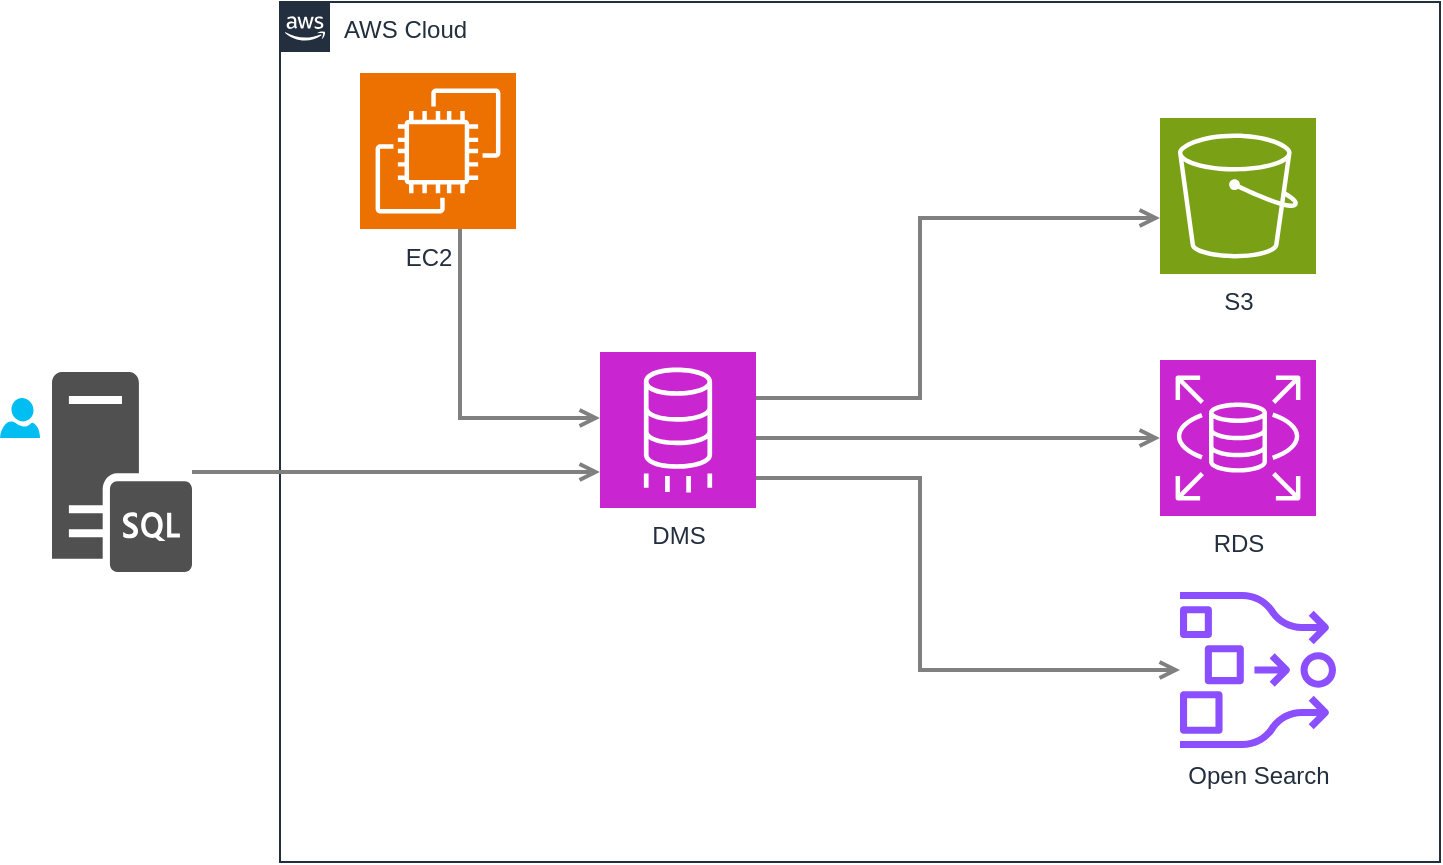 <mxfile version="24.7.13">
  <diagram id="Ht1M8jgEwFfnCIfOTk4-" name="Page-1">
    <mxGraphModel dx="1034" dy="1213" grid="1" gridSize="10" guides="1" tooltips="1" connect="1" arrows="1" fold="1" page="1" pageScale="1" pageWidth="1169" pageHeight="827" math="0" shadow="0">
      <root>
        <mxCell id="0" />
        <mxCell id="1" parent="0" />
        <mxCell id="UEzPUAAOIrF-is8g5C7q-154" value="AWS Cloud" style="points=[[0,0],[0.25,0],[0.5,0],[0.75,0],[1,0],[1,0.25],[1,0.5],[1,0.75],[1,1],[0.75,1],[0.5,1],[0.25,1],[0,1],[0,0.75],[0,0.5],[0,0.25]];outlineConnect=0;gradientColor=none;html=1;whiteSpace=wrap;fontSize=12;fontStyle=0;shape=mxgraph.aws4.group;grIcon=mxgraph.aws4.group_aws_cloud_alt;strokeColor=#232F3E;fillColor=none;verticalAlign=top;align=left;spacingLeft=30;fontColor=#232F3E;dashed=0;labelBackgroundColor=#ffffff;container=1;pointerEvents=0;collapsible=0;recursiveResize=0;" parent="1" vertex="1">
          <mxGeometry x="230" y="-800" width="580" height="430" as="geometry" />
        </mxCell>
        <mxCell id="THMmlgjIWGHWH_QUGkb_-8" style="edgeStyle=orthogonalEdgeStyle;rounded=0;orthogonalLoop=1;jettySize=auto;html=1;startArrow=none;startFill=0;endArrow=open;endFill=0;strokeColor=#808080;strokeWidth=2;" parent="UEzPUAAOIrF-is8g5C7q-154" source="0qYSSz2mVr8TLpbA-E0x-16" target="0qYSSz2mVr8TLpbA-E0x-15" edge="1">
          <mxGeometry relative="1" as="geometry">
            <Array as="points">
              <mxPoint x="90" y="208" />
            </Array>
            <mxPoint x="90" y="121" as="sourcePoint" />
            <mxPoint x="160" y="208" as="targetPoint" />
          </mxGeometry>
        </mxCell>
        <mxCell id="0qYSSz2mVr8TLpbA-E0x-8" style="edgeStyle=orthogonalEdgeStyle;rounded=0;orthogonalLoop=1;jettySize=auto;html=1;startArrow=none;startFill=0;endArrow=open;endFill=0;strokeColor=#808080;strokeWidth=2;" edge="1" parent="UEzPUAAOIrF-is8g5C7q-154" source="0qYSSz2mVr8TLpbA-E0x-15" target="0qYSSz2mVr8TLpbA-E0x-18">
          <mxGeometry relative="1" as="geometry">
            <Array as="points">
              <mxPoint x="290" y="218" />
              <mxPoint x="290" y="218" />
            </Array>
            <mxPoint x="240" y="218" as="sourcePoint" />
            <mxPoint x="440" y="225" as="targetPoint" />
          </mxGeometry>
        </mxCell>
        <mxCell id="0qYSSz2mVr8TLpbA-E0x-10" style="edgeStyle=orthogonalEdgeStyle;rounded=0;orthogonalLoop=1;jettySize=auto;html=1;startArrow=none;startFill=0;endArrow=open;endFill=0;strokeColor=#808080;strokeWidth=2;" edge="1" parent="UEzPUAAOIrF-is8g5C7q-154" source="0qYSSz2mVr8TLpbA-E0x-15" target="0qYSSz2mVr8TLpbA-E0x-19">
          <mxGeometry relative="1" as="geometry">
            <Array as="points">
              <mxPoint x="320" y="198" />
              <mxPoint x="320" y="108" />
            </Array>
            <mxPoint x="240" y="198" as="sourcePoint" />
            <mxPoint x="440" y="108" as="targetPoint" />
          </mxGeometry>
        </mxCell>
        <mxCell id="0qYSSz2mVr8TLpbA-E0x-11" value="Open Search" style="sketch=0;outlineConnect=0;fontColor=#232F3E;gradientColor=none;fillColor=#8C4FFF;strokeColor=none;dashed=0;verticalLabelPosition=bottom;verticalAlign=top;align=center;html=1;fontSize=12;fontStyle=0;aspect=fixed;pointerEvents=1;shape=mxgraph.aws4.opensearch_ingestion;" vertex="1" parent="UEzPUAAOIrF-is8g5C7q-154">
          <mxGeometry x="450" y="295" width="78" height="78" as="geometry" />
        </mxCell>
        <mxCell id="0qYSSz2mVr8TLpbA-E0x-15" value="DMS" style="sketch=0;points=[[0,0,0],[0.25,0,0],[0.5,0,0],[0.75,0,0],[1,0,0],[0,1,0],[0.25,1,0],[0.5,1,0],[0.75,1,0],[1,1,0],[0,0.25,0],[0,0.5,0],[0,0.75,0],[1,0.25,0],[1,0.5,0],[1,0.75,0]];outlineConnect=0;fontColor=#232F3E;fillColor=#C925D1;strokeColor=#ffffff;dashed=0;verticalLabelPosition=bottom;verticalAlign=top;align=center;html=1;fontSize=12;fontStyle=0;aspect=fixed;shape=mxgraph.aws4.resourceIcon;resIcon=mxgraph.aws4.database_migration_service;" vertex="1" parent="UEzPUAAOIrF-is8g5C7q-154">
          <mxGeometry x="160" y="175" width="78" height="78" as="geometry" />
        </mxCell>
        <mxCell id="0qYSSz2mVr8TLpbA-E0x-16" value="EC2&amp;nbsp; &amp;nbsp;" style="sketch=0;points=[[0,0,0],[0.25,0,0],[0.5,0,0],[0.75,0,0],[1,0,0],[0,1,0],[0.25,1,0],[0.5,1,0],[0.75,1,0],[1,1,0],[0,0.25,0],[0,0.5,0],[0,0.75,0],[1,0.25,0],[1,0.5,0],[1,0.75,0]];outlineConnect=0;fontColor=#232F3E;fillColor=#ED7100;strokeColor=#ffffff;dashed=0;verticalLabelPosition=bottom;verticalAlign=top;align=center;html=1;fontSize=12;fontStyle=0;aspect=fixed;shape=mxgraph.aws4.resourceIcon;resIcon=mxgraph.aws4.ec2;" vertex="1" parent="UEzPUAAOIrF-is8g5C7q-154">
          <mxGeometry x="40" y="35.5" width="78" height="78" as="geometry" />
        </mxCell>
        <mxCell id="0qYSSz2mVr8TLpbA-E0x-17" style="edgeStyle=orthogonalEdgeStyle;rounded=0;orthogonalLoop=1;jettySize=auto;html=1;startArrow=none;startFill=0;endArrow=open;endFill=0;strokeColor=#808080;strokeWidth=2;" edge="1" parent="UEzPUAAOIrF-is8g5C7q-154" source="0qYSSz2mVr8TLpbA-E0x-15" target="0qYSSz2mVr8TLpbA-E0x-11">
          <mxGeometry relative="1" as="geometry">
            <Array as="points">
              <mxPoint x="320" y="238" />
              <mxPoint x="320" y="334" />
            </Array>
            <mxPoint x="212.5" y="308" as="sourcePoint" />
            <mxPoint x="367.5" y="308" as="targetPoint" />
          </mxGeometry>
        </mxCell>
        <mxCell id="0qYSSz2mVr8TLpbA-E0x-18" value="RDS" style="sketch=0;points=[[0,0,0],[0.25,0,0],[0.5,0,0],[0.75,0,0],[1,0,0],[0,1,0],[0.25,1,0],[0.5,1,0],[0.75,1,0],[1,1,0],[0,0.25,0],[0,0.5,0],[0,0.75,0],[1,0.25,0],[1,0.5,0],[1,0.75,0]];outlineConnect=0;fontColor=#232F3E;fillColor=#C925D1;strokeColor=#ffffff;dashed=0;verticalLabelPosition=bottom;verticalAlign=top;align=center;html=1;fontSize=12;fontStyle=0;aspect=fixed;shape=mxgraph.aws4.resourceIcon;resIcon=mxgraph.aws4.rds;" vertex="1" parent="UEzPUAAOIrF-is8g5C7q-154">
          <mxGeometry x="440" y="179" width="78" height="78" as="geometry" />
        </mxCell>
        <mxCell id="0qYSSz2mVr8TLpbA-E0x-19" value="S3" style="sketch=0;points=[[0,0,0],[0.25,0,0],[0.5,0,0],[0.75,0,0],[1,0,0],[0,1,0],[0.25,1,0],[0.5,1,0],[0.75,1,0],[1,1,0],[0,0.25,0],[0,0.5,0],[0,0.75,0],[1,0.25,0],[1,0.5,0],[1,0.75,0]];outlineConnect=0;fontColor=#232F3E;fillColor=#7AA116;strokeColor=#ffffff;dashed=0;verticalLabelPosition=bottom;verticalAlign=top;align=center;html=1;fontSize=12;fontStyle=0;aspect=fixed;shape=mxgraph.aws4.resourceIcon;resIcon=mxgraph.aws4.s3;" vertex="1" parent="UEzPUAAOIrF-is8g5C7q-154">
          <mxGeometry x="440" y="58" width="78" height="78" as="geometry" />
        </mxCell>
        <mxCell id="THMmlgjIWGHWH_QUGkb_-13" value="" style="verticalLabelPosition=bottom;html=1;verticalAlign=top;align=center;strokeColor=none;fillColor=#00BEF2;shape=mxgraph.azure.user;" parent="1" vertex="1">
          <mxGeometry x="90" y="-602" width="20" height="20" as="geometry" />
        </mxCell>
        <mxCell id="R009RjGv3hti7VilJgEY-10" value="" style="edgeStyle=orthogonalEdgeStyle;rounded=0;orthogonalLoop=1;jettySize=auto;html=1;startArrow=none;startFill=0;endArrow=open;endFill=0;strokeColor=#808080;strokeWidth=2;" parent="1" source="0qYSSz2mVr8TLpbA-E0x-13" target="0qYSSz2mVr8TLpbA-E0x-15" edge="1">
          <mxGeometry relative="1" as="geometry">
            <Array as="points">
              <mxPoint x="340" y="-565" />
              <mxPoint x="340" y="-565" />
            </Array>
            <mxPoint x="170" y="-565" as="sourcePoint" />
            <mxPoint x="390" y="-565" as="targetPoint" />
          </mxGeometry>
        </mxCell>
        <mxCell id="0qYSSz2mVr8TLpbA-E0x-13" value="" style="sketch=0;pointerEvents=1;shadow=0;dashed=0;html=1;strokeColor=none;fillColor=#505050;labelPosition=center;verticalLabelPosition=bottom;verticalAlign=top;outlineConnect=0;align=center;shape=mxgraph.office.servers.sql_server;" vertex="1" parent="1">
          <mxGeometry x="116" y="-615" width="70" height="100" as="geometry" />
        </mxCell>
      </root>
    </mxGraphModel>
  </diagram>
</mxfile>

